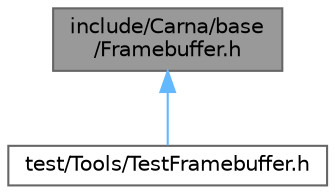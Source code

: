 digraph "include/Carna/base/Framebuffer.h"
{
 // LATEX_PDF_SIZE
  bgcolor="transparent";
  edge [fontname=Helvetica,fontsize=10,labelfontname=Helvetica,labelfontsize=10];
  node [fontname=Helvetica,fontsize=10,shape=box,height=0.2,width=0.4];
  Node1 [id="Node000001",label="include/Carna/base\l/Framebuffer.h",height=0.2,width=0.4,color="gray40", fillcolor="grey60", style="filled", fontcolor="black",tooltip="Defines Carna::base::Framebuffer."];
  Node1 -> Node2 [id="edge1_Node000001_Node000002",dir="back",color="steelblue1",style="solid",tooltip=" "];
  Node2 [id="Node000002",label="test/Tools/TestFramebuffer.h",height=0.2,width=0.4,color="grey40", fillcolor="white", style="filled",URL="$TestFramebuffer_8h_source.html",tooltip=" "];
}
